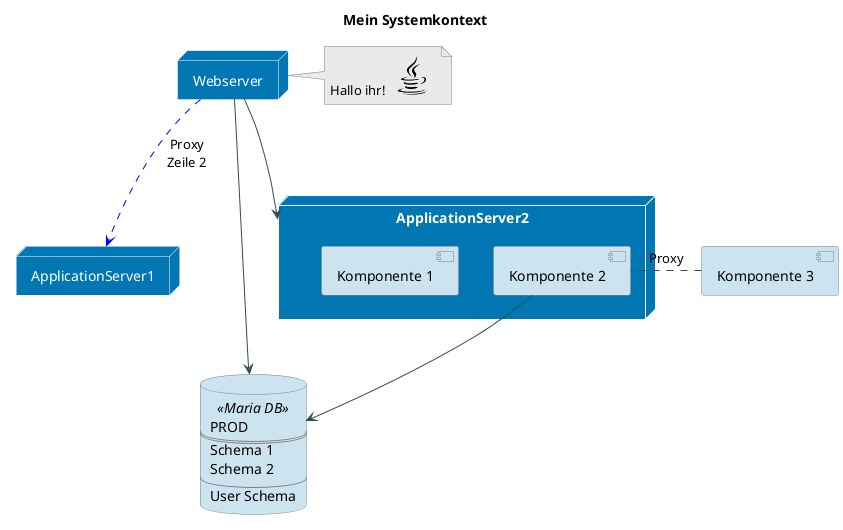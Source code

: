 @startuml demo-graph8

skinparam NodeBackgroundColor #0076b2
skinparam NodeBorderColor White
skinparam NodeFontColor White
skinparam FolderBackgroundColor #CCE4F0
skinparam FolderBorderColor Grey
skinparam DatabaseBackgroundColor #CCE4F0
skinparam DatabaseBorderColor Grey
skinparam ComponentBackgroundColor #CCE4F0
skinparam ComponentBorderColor Grey
skinparam NoteBackgroundColor #EAEAEA
skinparam NoteBorderColor Grey
skinparam ArrowColor DarkSlateGrey

!include <tupadr3/devicons/java>

title Mein Systemkontext

node Webserver
node ApplicationServer1 as app1
node ApplicationServer2 {
    [Komponente 1]
    component "Komponente 2" as comp2
}
database Datenbank <<Maria DB>> [
    PROD
    ===
    Schema 1
    Schema 2
    ---
    User Schema
]

Webserver -[dashed,#blue]-> app1: Proxy\nZeile 2
Webserver --> Datenbank
note right of Webserver: Hallo ihr! <$java>
Webserver --> ApplicationServer2
[Komponente 3] . comp2: Proxy
comp2 --> Datenbank


@enduml
